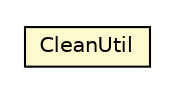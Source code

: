 #!/usr/local/bin/dot
#
# Class diagram 
# Generated by UMLGraph version R5_6-24-gf6e263 (http://www.umlgraph.org/)
#

digraph G {
	edge [fontname="Helvetica",fontsize=10,labelfontname="Helvetica",labelfontsize=10];
	node [fontname="Helvetica",fontsize=10,shape=plaintext];
	nodesep=0.25;
	ranksep=0.5;
	// nl.b3p.brmo.test.util.database.dbunit.CleanUtil
	c9 [label=<<table title="nl.b3p.brmo.test.util.database.dbunit.CleanUtil" border="0" cellborder="1" cellspacing="0" cellpadding="2" port="p" bgcolor="lemonChiffon" href="./CleanUtil.html">
		<tr><td><table border="0" cellspacing="0" cellpadding="1">
<tr><td align="center" balign="center"> CleanUtil </td></tr>
		</table></td></tr>
		</table>>, URL="./CleanUtil.html", fontname="Helvetica", fontcolor="black", fontsize=10.0];
}

